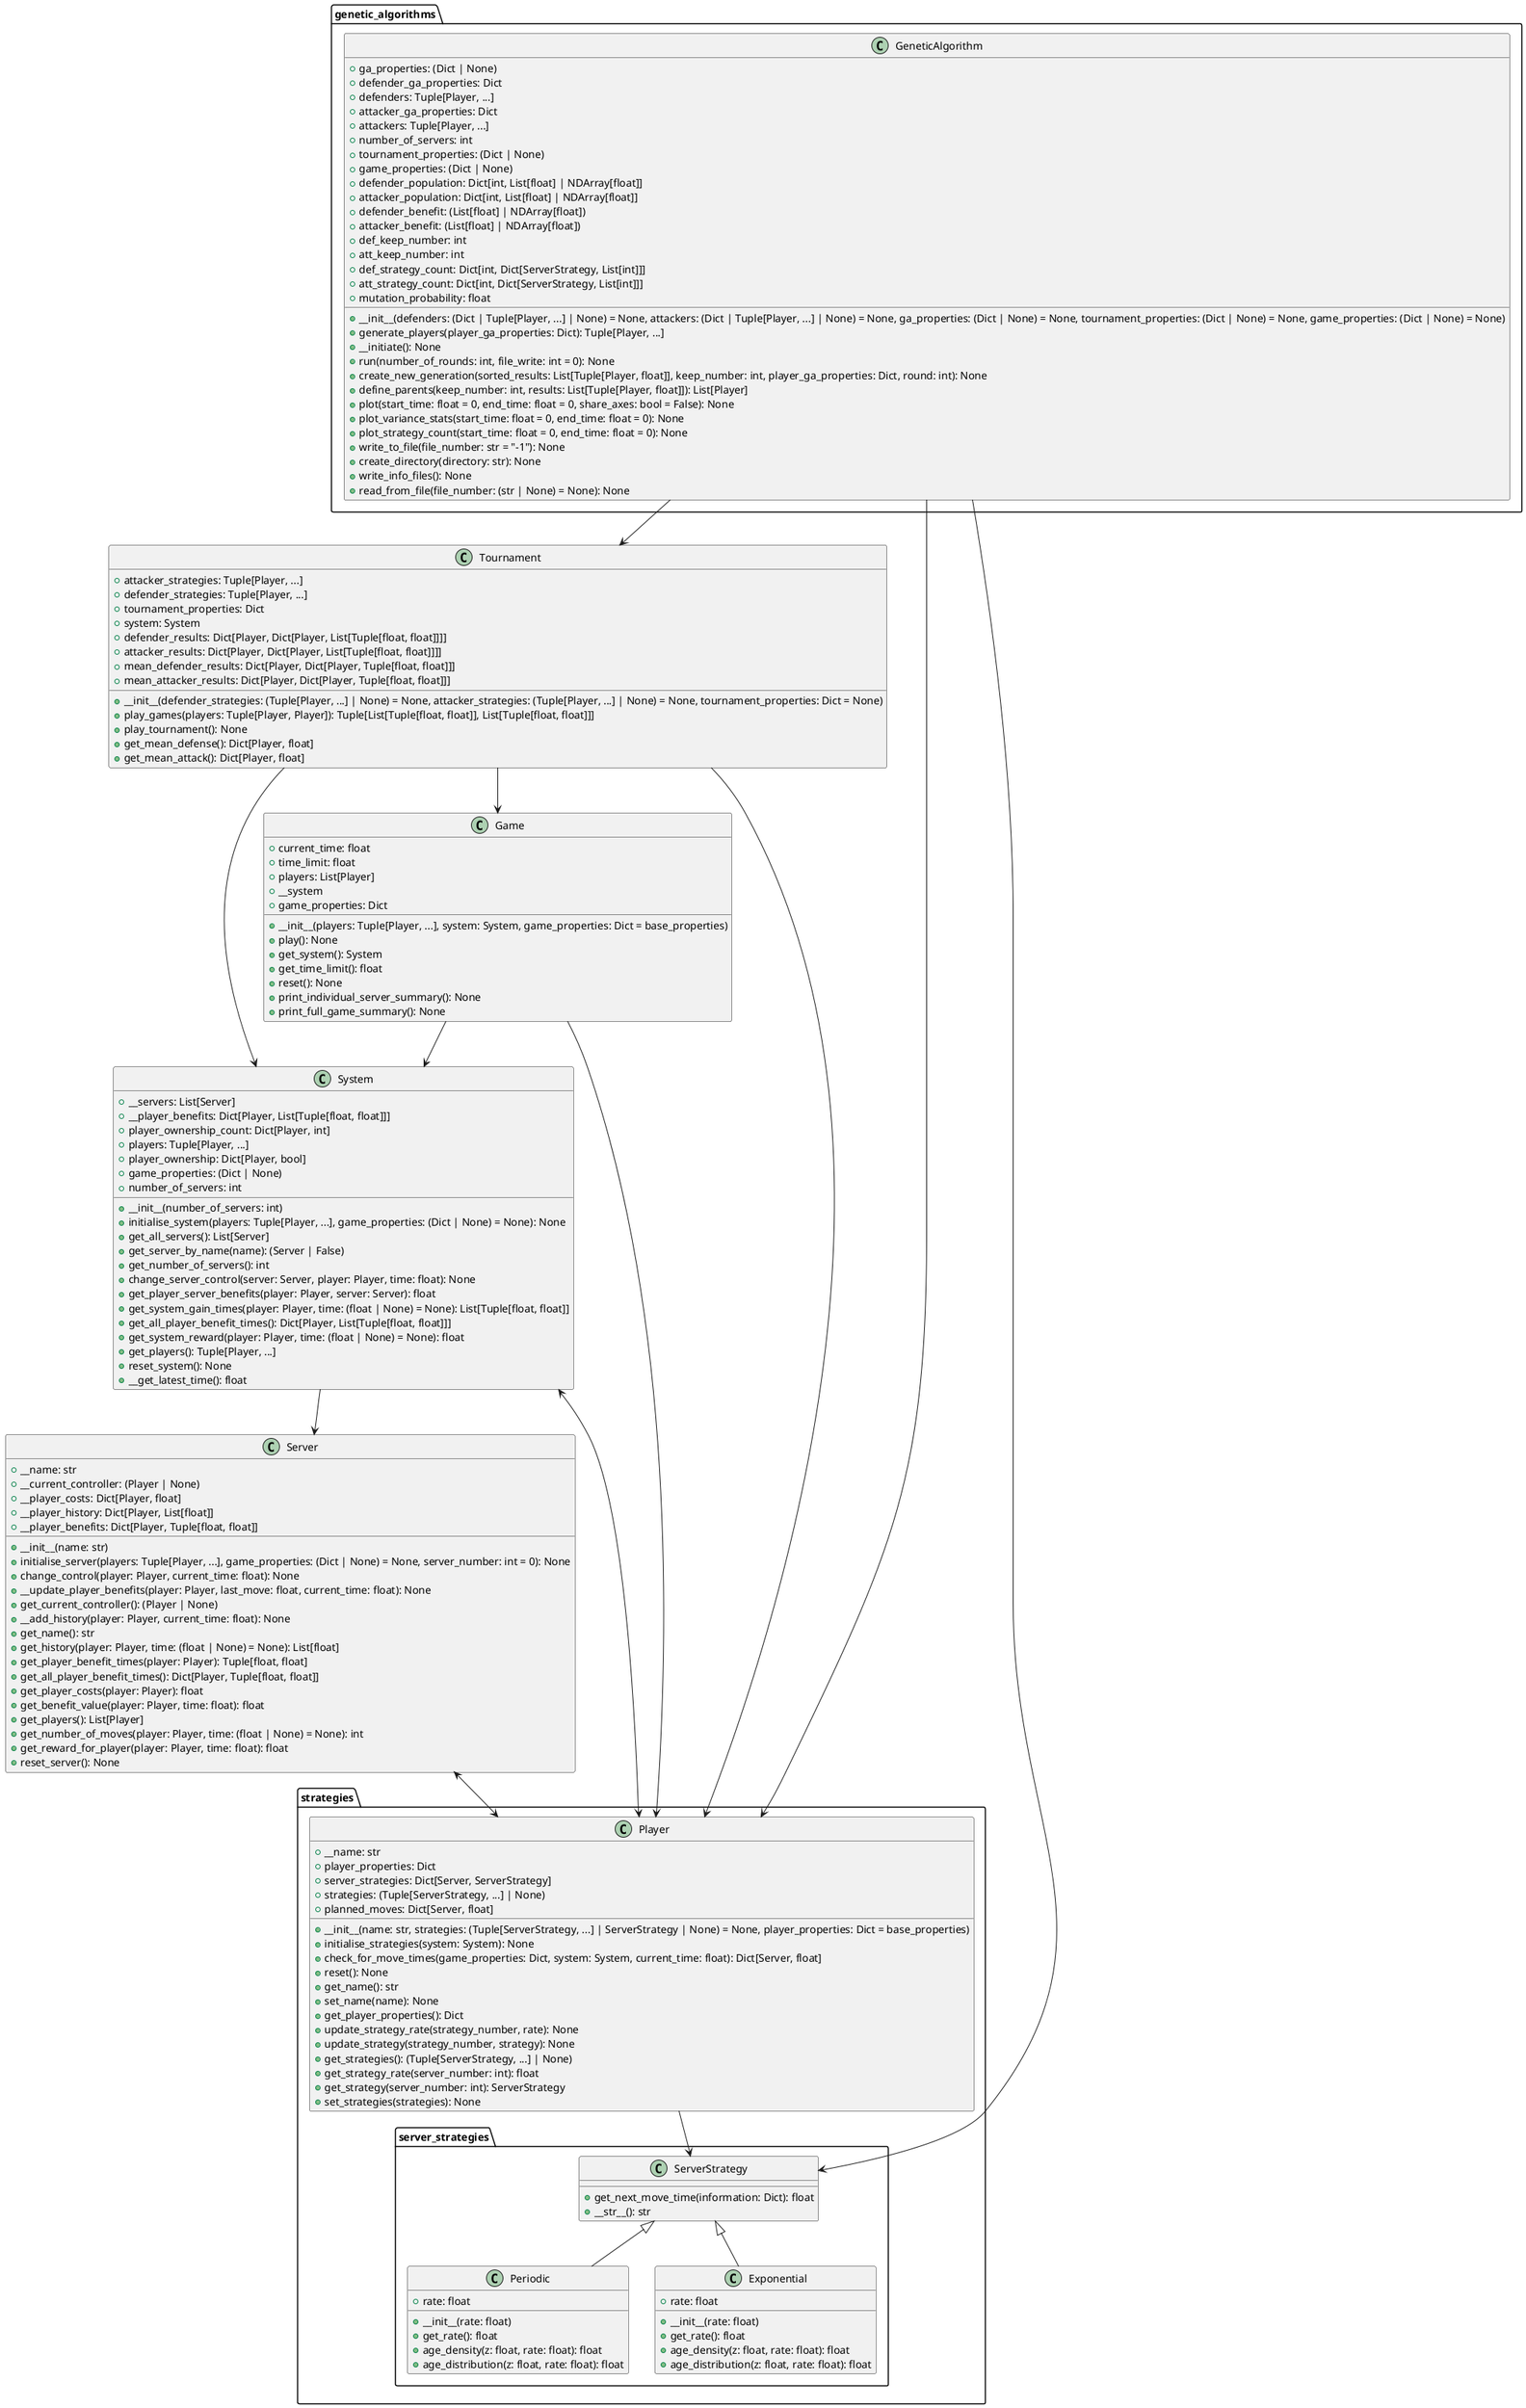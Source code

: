 @startuml "class-diagram"

class Tournament {
  + {field} attacker_strategies: Tuple[Player, ...]
  + {field} defender_strategies: Tuple[Player, ...]
  + {field} tournament_properties: Dict
  + {field} system: System
  + {field} defender_results: Dict[Player, Dict[Player, List[Tuple[float, float]]]]
  + {field} attacker_results: Dict[Player, Dict[Player, List[Tuple[float, float]]]]
  + {field} mean_defender_results: Dict[Player, Dict[Player, Tuple[float, float]]]
  + {field} mean_attacker_results: Dict[Player, Dict[Player, Tuple[float, float]]]
  + __init__(defender_strategies: (Tuple[Player, ...] | None) = None, attacker_strategies: (Tuple[Player, ...] | None) = None, tournament_properties: Dict = None)
  + play_games(players: Tuple[Player, Player]): Tuple[List[Tuple[float, float]], List[Tuple[float, float]]]
  + play_tournament(): None
  + get_mean_defense(): Dict[Player, float]
  + get_mean_attack(): Dict[Player, float]
}

class Game {
  + {field} current_time: float
  + {field} time_limit: float
  + {field} players: List[Player]
  + {field} __system
  + {field} game_properties: Dict
  + __init__(players: Tuple[Player, ...], system: System, game_properties: Dict = base_properties)
  + play(): None
  + get_system(): System
  + get_time_limit(): float
  + reset(): None
  + print_individual_server_summary(): None
  + print_full_game_summary(): None
}

class System {
  + {field} __servers: List[Server]
  + {field} __player_benefits: Dict[Player, List[Tuple[float, float]]]
  + {field} player_ownership_count: Dict[Player, int]
  + {field} players: Tuple[Player, ...]
  + {field} player_ownership: Dict[Player, bool]
  + {field} game_properties: (Dict | None)
  + {field} number_of_servers: int
  + __init__(number_of_servers: int)
  + initialise_system(players: Tuple[Player, ...], game_properties: (Dict | None) = None): None
  + get_all_servers(): List[Server]
  + get_server_by_name(name): (Server | False)
  + get_number_of_servers(): int
  + change_server_control(server: Server, player: Player, time: float): None
  + get_player_server_benefits(player: Player, server: Server): float
  + get_system_gain_times(player: Player, time: (float | None) = None): List[Tuple[float, float]]
  + get_all_player_benefit_times(): Dict[Player, List[Tuple[float, float]]]
  + get_system_reward(player: Player, time: (float | None) = None): float
  + get_players(): Tuple[Player, ...]
  + reset_system(): None
  + __get_latest_time(): float
}

class Server {
  + {field} __name: str
  + {field} __current_controller: (Player | None)
  + {field} __player_costs: Dict[Player, float]
  + {field} __player_history: Dict[Player, List[float]]
  + {field} __player_benefits: Dict[Player, Tuple[float, float]]
  + __init__(name: str)
  + initialise_server(players: Tuple[Player, ...], game_properties: (Dict | None) = None, server_number: int = 0): None
  + change_control(player: Player, current_time: float): None
  + __update_player_benefits(player: Player, last_move: float, current_time: float): None
  + get_current_controller(): (Player | None)
  + __add_history(player: Player, current_time: float): None
  + get_name(): str
  + get_history(player: Player, time: (float | None) = None): List[float]
  + get_player_benefit_times(player: Player): Tuple[float, float]
  + get_all_player_benefit_times(): Dict[Player, Tuple[float, float]]
  + get_player_costs(player: Player): float
  + get_benefit_value(player: Player, time: float): float
  + get_players(): List[Player]
  + get_number_of_moves(player: Player, time: (float | None) = None): int
  + get_reward_for_player(player: Player, time: float): float
  + reset_server(): None
}

namespace genetic_algorithms {

  class GeneticAlgorithm {
    + {field} ga_properties: (Dict | None)
    + {field} defender_ga_properties: Dict
    + {field} defenders: Tuple[Player, ...]
    + {field} attacker_ga_properties: Dict
    + {field} attackers: Tuple[Player, ...]
    + {field} number_of_servers: int
    + {field} tournament_properties: (Dict | None)
    + {field} game_properties: (Dict | None)
    + {field} defender_population: Dict[int, List[float] | NDArray[float]]
    + {field} attacker_population: Dict[int, List[float] | NDArray[float]]
    + {field} defender_benefit: (List[float] | NDArray[float])
    + {field} attacker_benefit: (List[float] | NDArray[float])
    + {field} def_keep_number: int
    + {field} att_keep_number: int
    + {field} def_strategy_count: Dict[int, Dict[ServerStrategy, List[int]]]
    + {field} att_strategy_count: Dict[int, Dict[ServerStrategy, List[int]]]
    + {field} mutation_probability: float
    + __init__(defenders: (Dict | Tuple[Player, ...] | None) = None, attackers: (Dict | Tuple[Player, ...] | None) = None, ga_properties: (Dict | None) = None, tournament_properties: (Dict | None) = None, game_properties: (Dict | None) = None)
    + generate_players(player_ga_properties: Dict): Tuple[Player, ...]
    + __initiate(): None
    + run(number_of_rounds: int, file_write: int = 0): None
    + create_new_generation(sorted_results: List[Tuple[Player, float]], keep_number: int, player_ga_properties: Dict, round: int): None
    + define_parents(keep_number: int, results: List[Tuple[Player, float]]): List[Player]
    + plot(start_time: float = 0, end_time: float = 0, share_axes: bool = False): None
    + plot_variance_stats(start_time: float = 0, end_time: float = 0): None
    + plot_strategy_count(start_time: float = 0, end_time: float = 0): None
    + write_to_file(file_number: str = "-1"): None
    + create_directory(directory: str): None
    + write_info_files(): None
    + read_from_file(file_number: (str | None) = None): None
  }

}

namespace strategies {

  namespace server_strategies {

    class Periodic {
      + {field} rate: float
      + __init__(rate: float)
      + get_rate(): float
      + age_density(z: float, rate: float): float
      + age_distribution(z: float, rate: float): float
    }

    class Exponential {
      + {field} rate: float
      + __init__(rate: float)
      + get_rate(): float
      + age_density(z: float, rate: float): float
      + age_distribution(z: float, rate: float): float
    }

    class ServerStrategy {
      + get_next_move_time(information: Dict): float
      + __str__(): str
    }

    Periodic -u-|> ServerStrategy
    Exponential -u-|> ServerStrategy

  }

  class Player {
    + {field} __name: str
    + {field} player_properties: Dict
    + {field} server_strategies: Dict[Server, ServerStrategy]
    + {field} strategies: (Tuple[ServerStrategy, ...] | None)
    + {field} planned_moves: Dict[Server, float]
    + __init__(name: str, strategies: (Tuple[ServerStrategy, ...] | ServerStrategy | None) = None, player_properties: Dict = base_properties)
    + initialise_strategies(system: System): None
    + check_for_move_times(game_properties: Dict, system: System, current_time: float): Dict[Server, float]
    + reset(): None
    + get_name(): str
    + set_name(name): None
    + get_player_properties(): Dict
    + update_strategy_rate(strategy_number, rate): None
    + update_strategy(strategy_number, strategy): None
    + get_strategies(): (Tuple[ServerStrategy, ...] | None)
    + get_strategy_rate(server_number: int): float
    + get_strategy(server_number: int): ServerStrategy
    + set_strategies(strategies): None
  }

}

genetic_algorithms.GeneticAlgorithm --> Tournament
genetic_algorithms.GeneticAlgorithm --> strategies.Player
genetic_algorithms.GeneticAlgorithm --> strategies.server_strategies.ServerStrategy
Tournament --> Game
Tournament --> System
Tournament --> strategies.Player
Game --> System
Game --> strategies.Player
System <--> strategies.Player
System --> Server
Server <--> strategies.Player
strategies.Player --> strategies.server_strategies.ServerStrategy

@enduml

